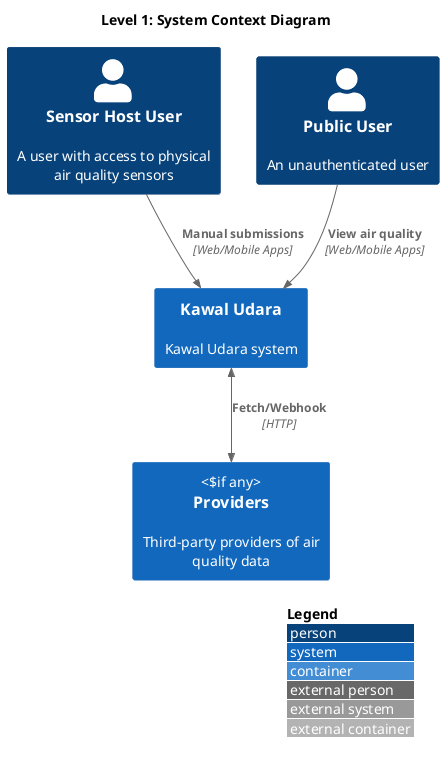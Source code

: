 @startuml Level 1: System Context Diagram

!include <C4/C4_Context.puml>
!include <office/Users/user.puml>
!include <C4/C4_Container.puml>

LAYOUT_WITH_LEGEND()

title Level 1: System Context Diagram

Person(SensorHostUser, "Sensor Host User", "A user with access to physical air quality sensors")
Person(PublicUser, "Public User", "An unauthenticated user")
System(KawalUdara, "Kawal Udara", "Kawal Udara system")
System(Providers, "Providers", "Third-party providers of air quality data", "if any")

Rel(SensorHostUser, KawalUdara, "Manual submissions", "Web/Mobile Apps")
Rel(PublicUser, KawalUdara, "View air quality", "Web/Mobile Apps")
BiRel(KawalUdara, Providers, "Fetch/Webhook", "HTTP")

@enduml
